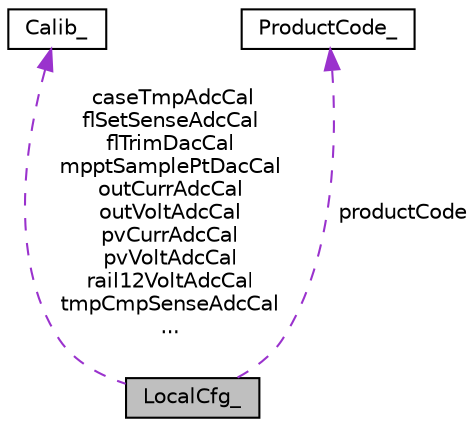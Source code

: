 digraph "LocalCfg_"
{
 // LATEX_PDF_SIZE
  edge [fontname="Helvetica",fontsize="10",labelfontname="Helvetica",labelfontsize="10"];
  node [fontname="Helvetica",fontsize="10",shape=record];
  Node1 [label="LocalCfg_",height=0.2,width=0.4,color="black", fillcolor="grey75", style="filled", fontcolor="black",tooltip=" "];
  Node2 -> Node1 [dir="back",color="darkorchid3",fontsize="10",style="dashed",label=" caseTmpAdcCal\nflSetSenseAdcCal\nflTrimDacCal\nmpptSamplePtDacCal\noutCurrAdcCal\noutVoltAdcCal\npvCurrAdcCal\npvVoltAdcCal\nrail12VoltAdcCal\ntmpCmpSenseAdcCal\n..." ,fontname="Helvetica"];
  Node2 [label="Calib_",height=0.2,width=0.4,color="black", fillcolor="white", style="filled",URL="$struct_calib__.html",tooltip=" "];
  Node3 -> Node1 [dir="back",color="darkorchid3",fontsize="10",style="dashed",label=" productCode" ,fontname="Helvetica"];
  Node3 [label="ProductCode_",height=0.2,width=0.4,color="black", fillcolor="white", style="filled",URL="$struct_product_code__.html",tooltip=" "];
}
